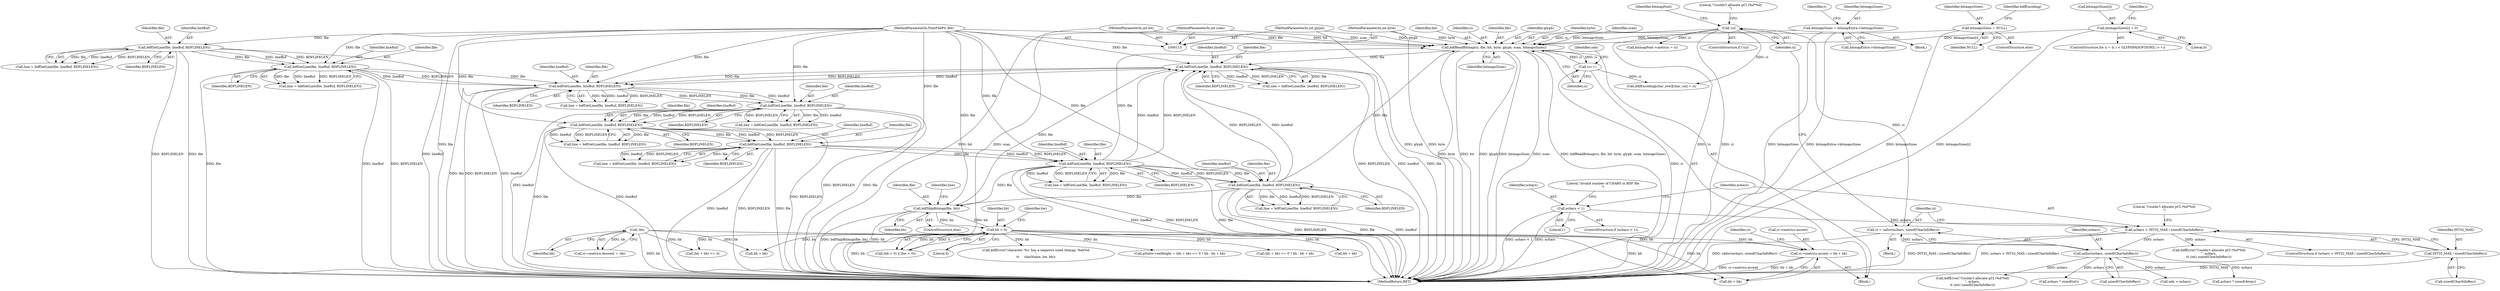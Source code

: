 digraph "0_libxfont_4d024ac10f964f6bd372ae0dd14f02772a6e5f63@integer" {
"1000893" [label="(Call,ci->metrics.ascent = bh + bb)"];
"1000738" [label="(Call,bh < 0)"];
"1000935" [label="(Call,bdfSkipBitmap(file, bh))"];
"1000753" [label="(Call,bdfGetLine(file, lineBuf, BDFLINELEN))"];
"1000709" [label="(Call,bdfGetLine(file, lineBuf, BDFLINELEN))"];
"1000676" [label="(Call,bdfGetLine(file, lineBuf, BDFLINELEN))"];
"1000634" [label="(Call,bdfGetLine(file, lineBuf, BDFLINELEN))"];
"1000408" [label="(Call,bdfGetLine(file, lineBuf, BDFLINELEN))"];
"1000940" [label="(Call,bdfGetLine(file, lineBuf, BDFLINELEN))"];
"1000922" [label="(Call,bdfReadBitmap(ci, file, bit, byte, glyph, scan, bitmapsSizes))"];
"1000930" [label="(Call,ci++)"];
"1000250" [label="(Call,!ci)"];
"1000243" [label="(Call,ci = calloc(nchars, sizeof(CharInfoRec)))"];
"1000245" [label="(Call,calloc(nchars, sizeof(CharInfoRec)))"];
"1000228" [label="(Call,nchars > INT32_MAX / sizeof(CharInfoRec))"];
"1000219" [label="(Call,nchars < 1)"];
"1000230" [label="(Call,INT32_MAX / sizeof(CharInfoRec))"];
"1000799" [label="(Call,bdfGetLine(file, lineBuf, BDFLINELEN))"];
"1000116" [label="(MethodParameterIn,FontFilePtr file)"];
"1000119" [label="(MethodParameterIn,int bit)"];
"1000120" [label="(MethodParameterIn,int byte)"];
"1000121" [label="(MethodParameterIn,int glyph)"];
"1000122" [label="(MethodParameterIn,int scan)"];
"1000159" [label="(Call,bitmapsSizes = bitmapExtra->bitmapsSizes)"];
"1000179" [label="(Call,bitmapsSizes = NULL)"];
"1000173" [label="(Call,bitmapsSizes[i] = 0)"];
"1000321" [label="(Call,bdfGetLine(file, lineBuf, BDFLINELEN))"];
"1000196" [label="(Call,bdfGetLine(file, lineBuf, BDFLINELEN))"];
"1000908" [label="(Call,-bb)"];
"1000755" [label="(Identifier,lineBuf)"];
"1000679" [label="(Identifier,BDFLINELEN)"];
"1000637" [label="(Identifier,BDFLINELEN)"];
"1000754" [label="(Identifier,file)"];
"1000219" [label="(Call,nchars < 1)"];
"1000707" [label="(Call,line = bdfGetLine(file, lineBuf, BDFLINELEN))"];
"1000710" [label="(Identifier,file)"];
"1000870" [label="(Call,bh + bb)"];
"1000632" [label="(Call,line = bdfGetLine(file, lineBuf, BDFLINELEN))"];
"1000933" [label="(Identifier,ndx)"];
"1000261" [label="(Call,bitmapFont->metrics = ci)"];
"1000712" [label="(Identifier,BDFLINELEN)"];
"1000164" [label="(ControlStructure,for (i = 0; i < GLYPHPADOPTIONS; i++))"];
"1000927" [label="(Identifier,glyph)"];
"1000711" [label="(Identifier,lineBuf)"];
"1000166" [label="(Identifier,i)"];
"1000324" [label="(Identifier,BDFLINELEN)"];
"1000943" [label="(Identifier,BDFLINELEN)"];
"1000123" [label="(Block,)"];
"1000756" [label="(Identifier,BDFLINELEN)"];
"1000936" [label="(Identifier,file)"];
"1000231" [label="(Identifier,INT32_MAX)"];
"1000636" [label="(Identifier,lineBuf)"];
"1000220" [label="(Identifier,nchars)"];
"1000676" [label="(Call,bdfGetLine(file, lineBuf, BDFLINELEN))"];
"1000939" [label="(Identifier,line)"];
"1000738" [label="(Call,bh < 0)"];
"1000322" [label="(Identifier,file)"];
"1000243" [label="(Call,ci = calloc(nchars, sizeof(CharInfoRec)))"];
"1000876" [label="(Block,)"];
"1000236" [label="(Literal,\"Couldn't allocate pCI (%d*%d)\n\")"];
"1000864" [label="(Call,(bh + bb) <= 0)"];
"1000674" [label="(Call,line = bdfGetLine(file, lineBuf, BDFLINELEN))"];
"1000922" [label="(Call,bdfReadBitmap(ci, file, bit, byte, glyph, scan, bitmapsSizes))"];
"1000300" [label="(Call,nchars * sizeof(int))"];
"1000940" [label="(Call,bdfGetLine(file, lineBuf, BDFLINELEN))"];
"1000678" [label="(Identifier,lineBuf)"];
"1000709" [label="(Call,bdfGetLine(file, lineBuf, BDFLINELEN))"];
"1000623" [label="(Call,bdfEncoding[char_row][char_col] = ci)"];
"1000198" [label="(Identifier,lineBuf)"];
"1000160" [label="(Identifier,bitmapsSizes)"];
"1000634" [label="(Call,bdfGetLine(file, lineBuf, BDFLINELEN))"];
"1000197" [label="(Identifier,file)"];
"1000753" [label="(Call,bdfGetLine(file, lineBuf, BDFLINELEN))"];
"1000228" [label="(Call,nchars > INT32_MAX / sizeof(CharInfoRec))"];
"1000119" [label="(MethodParameterIn,int bit)"];
"1000224" [label="(Literal,\"invalid number of CHARS in BDF file\n\")"];
"1000410" [label="(Identifier,lineBuf)"];
"1000180" [label="(Identifier,bitmapsSizes)"];
"1000737" [label="(Call,(bh < 0) || (bw < 0))"];
"1000218" [label="(ControlStructure,if (nchars < 1))"];
"1000121" [label="(MethodParameterIn,int glyph)"];
"1000194" [label="(Call,line = bdfGetLine(file, lineBuf, BDFLINELEN))"];
"1000797" [label="(Call,line = bdfGetLine(file, lineBuf, BDFLINELEN))"];
"1000179" [label="(Call,bitmapsSizes = NULL)"];
"1000159" [label="(Call,bitmapsSizes = bitmapExtra->bitmapsSizes)"];
"1000245" [label="(Call,calloc(nchars, sizeof(CharInfoRec)))"];
"1000244" [label="(Identifier,ci)"];
"1000930" [label="(Call,ci++)"];
"1000253" [label="(Call,bdfError(\"Couldn't allocate pCI (%d*%d)\n\", nchars,\n\t\t (int) sizeof(CharInfoRec)))"];
"1000408" [label="(Call,bdfGetLine(file, lineBuf, BDFLINELEN))"];
"1000409" [label="(Identifier,file)"];
"1000229" [label="(Identifier,nchars)"];
"1000177" [label="(Literal,0)"];
"1000801" [label="(Identifier,lineBuf)"];
"1000909" [label="(Identifier,bb)"];
"1000274" [label="(Call,nchars * sizeof(Atom))"];
"1000934" [label="(ControlStructure,else)"];
"1000937" [label="(Identifier,bh)"];
"1000926" [label="(Identifier,byte)"];
"1000251" [label="(Identifier,ci)"];
"1000942" [label="(Identifier,lineBuf)"];
"1000230" [label="(Call,INT32_MAX / sizeof(CharInfoRec))"];
"1000893" [label="(Call,ci->metrics.ascent = bh + bb)"];
"1000928" [label="(Identifier,scan)"];
"1001224" [label="(MethodReturn,RET)"];
"1000227" [label="(ControlStructure,if (nchars > INT32_MAX / sizeof(CharInfoRec)))"];
"1000411" [label="(Identifier,BDFLINELEN)"];
"1000196" [label="(Call,bdfGetLine(file, lineBuf, BDFLINELEN))"];
"1000323" [label="(Identifier,lineBuf)"];
"1000249" [label="(ControlStructure,if (!ci))"];
"1000929" [label="(Identifier,bitmapsSizes)"];
"1000174" [label="(Call,bitmapsSizes[i])"];
"1000250" [label="(Call,!ci)"];
"1000925" [label="(Identifier,bit)"];
"1000247" [label="(Call,sizeof(CharInfoRec))"];
"1000923" [label="(Identifier,ci)"];
"1000173" [label="(Call,bitmapsSizes[i] = 0)"];
"1000361" [label="(Call,ndx < nchars)"];
"1000246" [label="(Identifier,nchars)"];
"1000800" [label="(Identifier,file)"];
"1000120" [label="(MethodParameterIn,int byte)"];
"1000899" [label="(Call,bh + bb)"];
"1000908" [label="(Call,-bb)"];
"1000232" [label="(Call,sizeof(CharInfoRec))"];
"1000802" [label="(Identifier,BDFLINELEN)"];
"1000158" [label="(Block,)"];
"1000740" [label="(Literal,0)"];
"1000235" [label="(Call,bdfError(\"Couldn't allocate pCI (%d*%d)\n\", nchars,\n\t\t (int) sizeof(CharInfoRec)))"];
"1000745" [label="(Call,bdfError(\"character '%s' has a negative sized bitmap, %dx%d\n\",\n\t\t     charName, bw, bh))"];
"1000859" [label="(Call,pState->exHeight = (bh + bb) <= 0 ? bh : bh + bb)"];
"1000321" [label="(Call,bdfGetLine(file, lineBuf, BDFLINELEN))"];
"1000199" [label="(Identifier,BDFLINELEN)"];
"1000751" [label="(Call,line = bdfGetLine(file, lineBuf, BDFLINELEN))"];
"1000319" [label="(Call,line = bdfGetLine(file, lineBuf, BDFLINELEN))"];
"1000406" [label="(Call,line = bdfGetLine(file, lineBuf, BDFLINELEN))"];
"1000938" [label="(Call,line = bdfGetLine(file, lineBuf, BDFLINELEN))"];
"1000161" [label="(Call,bitmapExtra->bitmapsSizes)"];
"1000863" [label="(Call,(bh + bb) <= 0 ? bh : bh + bb)"];
"1000263" [label="(Identifier,bitmapFont)"];
"1000178" [label="(ControlStructure,else)"];
"1000865" [label="(Call,bh + bb)"];
"1000739" [label="(Identifier,bh)"];
"1000941" [label="(Identifier,file)"];
"1000902" [label="(Call,ci->metrics.descent = -bb)"];
"1000116" [label="(MethodParameterIn,FontFilePtr file)"];
"1000677" [label="(Identifier,file)"];
"1000221" [label="(Literal,1)"];
"1000924" [label="(Identifier,file)"];
"1000935" [label="(Call,bdfSkipBitmap(file, bh))"];
"1000894" [label="(Call,ci->metrics.ascent)"];
"1000799" [label="(Call,bdfGetLine(file, lineBuf, BDFLINELEN))"];
"1000254" [label="(Literal,\"Couldn't allocate pCI (%d*%d)\n\")"];
"1000183" [label="(Identifier,bdfEncoding)"];
"1000742" [label="(Identifier,bw)"];
"1000181" [label="(Identifier,NULL)"];
"1000905" [label="(Identifier,ci)"];
"1000122" [label="(MethodParameterIn,int scan)"];
"1000635" [label="(Identifier,file)"];
"1000172" [label="(Identifier,i)"];
"1000931" [label="(Identifier,ci)"];
"1000893" -> "1000876"  [label="AST: "];
"1000893" -> "1000899"  [label="CFG: "];
"1000894" -> "1000893"  [label="AST: "];
"1000899" -> "1000893"  [label="AST: "];
"1000905" -> "1000893"  [label="CFG: "];
"1000893" -> "1001224"  [label="DDG: bh + bb"];
"1000893" -> "1001224"  [label="DDG: ci->metrics.ascent"];
"1000738" -> "1000893"  [label="DDG: bh"];
"1000908" -> "1000893"  [label="DDG: bb"];
"1000738" -> "1000737"  [label="AST: "];
"1000738" -> "1000740"  [label="CFG: "];
"1000739" -> "1000738"  [label="AST: "];
"1000740" -> "1000738"  [label="AST: "];
"1000742" -> "1000738"  [label="CFG: "];
"1000737" -> "1000738"  [label="CFG: "];
"1000738" -> "1001224"  [label="DDG: bh"];
"1000738" -> "1000737"  [label="DDG: bh"];
"1000738" -> "1000737"  [label="DDG: 0"];
"1000935" -> "1000738"  [label="DDG: bh"];
"1000738" -> "1000745"  [label="DDG: bh"];
"1000738" -> "1000859"  [label="DDG: bh"];
"1000738" -> "1000864"  [label="DDG: bh"];
"1000738" -> "1000865"  [label="DDG: bh"];
"1000738" -> "1000863"  [label="DDG: bh"];
"1000738" -> "1000870"  [label="DDG: bh"];
"1000738" -> "1000899"  [label="DDG: bh"];
"1000738" -> "1000935"  [label="DDG: bh"];
"1000935" -> "1000934"  [label="AST: "];
"1000935" -> "1000937"  [label="CFG: "];
"1000936" -> "1000935"  [label="AST: "];
"1000937" -> "1000935"  [label="AST: "];
"1000939" -> "1000935"  [label="CFG: "];
"1000935" -> "1001224"  [label="DDG: bdfSkipBitmap(file, bh)"];
"1000935" -> "1001224"  [label="DDG: bh"];
"1000753" -> "1000935"  [label="DDG: file"];
"1000799" -> "1000935"  [label="DDG: file"];
"1000116" -> "1000935"  [label="DDG: file"];
"1000935" -> "1000940"  [label="DDG: file"];
"1000753" -> "1000751"  [label="AST: "];
"1000753" -> "1000756"  [label="CFG: "];
"1000754" -> "1000753"  [label="AST: "];
"1000755" -> "1000753"  [label="AST: "];
"1000756" -> "1000753"  [label="AST: "];
"1000751" -> "1000753"  [label="CFG: "];
"1000753" -> "1001224"  [label="DDG: file"];
"1000753" -> "1001224"  [label="DDG: lineBuf"];
"1000753" -> "1001224"  [label="DDG: BDFLINELEN"];
"1000753" -> "1000751"  [label="DDG: file"];
"1000753" -> "1000751"  [label="DDG: lineBuf"];
"1000753" -> "1000751"  [label="DDG: BDFLINELEN"];
"1000709" -> "1000753"  [label="DDG: file"];
"1000709" -> "1000753"  [label="DDG: lineBuf"];
"1000709" -> "1000753"  [label="DDG: BDFLINELEN"];
"1000116" -> "1000753"  [label="DDG: file"];
"1000753" -> "1000799"  [label="DDG: file"];
"1000753" -> "1000799"  [label="DDG: lineBuf"];
"1000753" -> "1000799"  [label="DDG: BDFLINELEN"];
"1000753" -> "1000922"  [label="DDG: file"];
"1000753" -> "1000940"  [label="DDG: lineBuf"];
"1000753" -> "1000940"  [label="DDG: BDFLINELEN"];
"1000709" -> "1000707"  [label="AST: "];
"1000709" -> "1000712"  [label="CFG: "];
"1000710" -> "1000709"  [label="AST: "];
"1000711" -> "1000709"  [label="AST: "];
"1000712" -> "1000709"  [label="AST: "];
"1000707" -> "1000709"  [label="CFG: "];
"1000709" -> "1001224"  [label="DDG: lineBuf"];
"1000709" -> "1001224"  [label="DDG: BDFLINELEN"];
"1000709" -> "1001224"  [label="DDG: file"];
"1000709" -> "1000707"  [label="DDG: file"];
"1000709" -> "1000707"  [label="DDG: lineBuf"];
"1000709" -> "1000707"  [label="DDG: BDFLINELEN"];
"1000676" -> "1000709"  [label="DDG: file"];
"1000676" -> "1000709"  [label="DDG: lineBuf"];
"1000676" -> "1000709"  [label="DDG: BDFLINELEN"];
"1000116" -> "1000709"  [label="DDG: file"];
"1000676" -> "1000674"  [label="AST: "];
"1000676" -> "1000679"  [label="CFG: "];
"1000677" -> "1000676"  [label="AST: "];
"1000678" -> "1000676"  [label="AST: "];
"1000679" -> "1000676"  [label="AST: "];
"1000674" -> "1000676"  [label="CFG: "];
"1000676" -> "1001224"  [label="DDG: lineBuf"];
"1000676" -> "1001224"  [label="DDG: file"];
"1000676" -> "1001224"  [label="DDG: BDFLINELEN"];
"1000676" -> "1000674"  [label="DDG: file"];
"1000676" -> "1000674"  [label="DDG: lineBuf"];
"1000676" -> "1000674"  [label="DDG: BDFLINELEN"];
"1000634" -> "1000676"  [label="DDG: file"];
"1000634" -> "1000676"  [label="DDG: lineBuf"];
"1000634" -> "1000676"  [label="DDG: BDFLINELEN"];
"1000116" -> "1000676"  [label="DDG: file"];
"1000634" -> "1000632"  [label="AST: "];
"1000634" -> "1000637"  [label="CFG: "];
"1000635" -> "1000634"  [label="AST: "];
"1000636" -> "1000634"  [label="AST: "];
"1000637" -> "1000634"  [label="AST: "];
"1000632" -> "1000634"  [label="CFG: "];
"1000634" -> "1001224"  [label="DDG: BDFLINELEN"];
"1000634" -> "1001224"  [label="DDG: file"];
"1000634" -> "1001224"  [label="DDG: lineBuf"];
"1000634" -> "1000632"  [label="DDG: file"];
"1000634" -> "1000632"  [label="DDG: lineBuf"];
"1000634" -> "1000632"  [label="DDG: BDFLINELEN"];
"1000408" -> "1000634"  [label="DDG: file"];
"1000408" -> "1000634"  [label="DDG: lineBuf"];
"1000408" -> "1000634"  [label="DDG: BDFLINELEN"];
"1000116" -> "1000634"  [label="DDG: file"];
"1000408" -> "1000406"  [label="AST: "];
"1000408" -> "1000411"  [label="CFG: "];
"1000409" -> "1000408"  [label="AST: "];
"1000410" -> "1000408"  [label="AST: "];
"1000411" -> "1000408"  [label="AST: "];
"1000406" -> "1000408"  [label="CFG: "];
"1000408" -> "1001224"  [label="DDG: BDFLINELEN"];
"1000408" -> "1001224"  [label="DDG: file"];
"1000408" -> "1001224"  [label="DDG: lineBuf"];
"1000408" -> "1000406"  [label="DDG: file"];
"1000408" -> "1000406"  [label="DDG: lineBuf"];
"1000408" -> "1000406"  [label="DDG: BDFLINELEN"];
"1000940" -> "1000408"  [label="DDG: file"];
"1000940" -> "1000408"  [label="DDG: lineBuf"];
"1000940" -> "1000408"  [label="DDG: BDFLINELEN"];
"1000321" -> "1000408"  [label="DDG: file"];
"1000321" -> "1000408"  [label="DDG: lineBuf"];
"1000321" -> "1000408"  [label="DDG: BDFLINELEN"];
"1000116" -> "1000408"  [label="DDG: file"];
"1000940" -> "1000938"  [label="AST: "];
"1000940" -> "1000943"  [label="CFG: "];
"1000941" -> "1000940"  [label="AST: "];
"1000942" -> "1000940"  [label="AST: "];
"1000943" -> "1000940"  [label="AST: "];
"1000938" -> "1000940"  [label="CFG: "];
"1000940" -> "1001224"  [label="DDG: lineBuf"];
"1000940" -> "1001224"  [label="DDG: file"];
"1000940" -> "1001224"  [label="DDG: BDFLINELEN"];
"1000940" -> "1000938"  [label="DDG: file"];
"1000940" -> "1000938"  [label="DDG: lineBuf"];
"1000940" -> "1000938"  [label="DDG: BDFLINELEN"];
"1000922" -> "1000940"  [label="DDG: file"];
"1000116" -> "1000940"  [label="DDG: file"];
"1000799" -> "1000940"  [label="DDG: lineBuf"];
"1000799" -> "1000940"  [label="DDG: BDFLINELEN"];
"1000922" -> "1000876"  [label="AST: "];
"1000922" -> "1000929"  [label="CFG: "];
"1000923" -> "1000922"  [label="AST: "];
"1000924" -> "1000922"  [label="AST: "];
"1000925" -> "1000922"  [label="AST: "];
"1000926" -> "1000922"  [label="AST: "];
"1000927" -> "1000922"  [label="AST: "];
"1000928" -> "1000922"  [label="AST: "];
"1000929" -> "1000922"  [label="AST: "];
"1000931" -> "1000922"  [label="CFG: "];
"1000922" -> "1001224"  [label="DDG: byte"];
"1000922" -> "1001224"  [label="DDG: bit"];
"1000922" -> "1001224"  [label="DDG: glyph"];
"1000922" -> "1001224"  [label="DDG: bitmapsSizes"];
"1000922" -> "1001224"  [label="DDG: scan"];
"1000922" -> "1001224"  [label="DDG: bdfReadBitmap(ci, file, bit, byte, glyph, scan, bitmapsSizes)"];
"1000930" -> "1000922"  [label="DDG: ci"];
"1000250" -> "1000922"  [label="DDG: ci"];
"1000799" -> "1000922"  [label="DDG: file"];
"1000116" -> "1000922"  [label="DDG: file"];
"1000119" -> "1000922"  [label="DDG: bit"];
"1000120" -> "1000922"  [label="DDG: byte"];
"1000121" -> "1000922"  [label="DDG: glyph"];
"1000122" -> "1000922"  [label="DDG: scan"];
"1000159" -> "1000922"  [label="DDG: bitmapsSizes"];
"1000179" -> "1000922"  [label="DDG: bitmapsSizes"];
"1000173" -> "1000922"  [label="DDG: bitmapsSizes[i]"];
"1000922" -> "1000930"  [label="DDG: ci"];
"1000930" -> "1000876"  [label="AST: "];
"1000930" -> "1000931"  [label="CFG: "];
"1000931" -> "1000930"  [label="AST: "];
"1000933" -> "1000930"  [label="CFG: "];
"1000930" -> "1001224"  [label="DDG: ci"];
"1000930" -> "1000623"  [label="DDG: ci"];
"1000250" -> "1000249"  [label="AST: "];
"1000250" -> "1000251"  [label="CFG: "];
"1000251" -> "1000250"  [label="AST: "];
"1000254" -> "1000250"  [label="CFG: "];
"1000263" -> "1000250"  [label="CFG: "];
"1000250" -> "1001224"  [label="DDG: ci"];
"1000250" -> "1001224"  [label="DDG: !ci"];
"1000243" -> "1000250"  [label="DDG: ci"];
"1000250" -> "1000261"  [label="DDG: ci"];
"1000250" -> "1000623"  [label="DDG: ci"];
"1000243" -> "1000123"  [label="AST: "];
"1000243" -> "1000245"  [label="CFG: "];
"1000244" -> "1000243"  [label="AST: "];
"1000245" -> "1000243"  [label="AST: "];
"1000251" -> "1000243"  [label="CFG: "];
"1000243" -> "1001224"  [label="DDG: calloc(nchars, sizeof(CharInfoRec))"];
"1000245" -> "1000243"  [label="DDG: nchars"];
"1000245" -> "1000247"  [label="CFG: "];
"1000246" -> "1000245"  [label="AST: "];
"1000247" -> "1000245"  [label="AST: "];
"1000228" -> "1000245"  [label="DDG: nchars"];
"1000245" -> "1000253"  [label="DDG: nchars"];
"1000245" -> "1000274"  [label="DDG: nchars"];
"1000245" -> "1000300"  [label="DDG: nchars"];
"1000245" -> "1000361"  [label="DDG: nchars"];
"1000228" -> "1000227"  [label="AST: "];
"1000228" -> "1000230"  [label="CFG: "];
"1000229" -> "1000228"  [label="AST: "];
"1000230" -> "1000228"  [label="AST: "];
"1000236" -> "1000228"  [label="CFG: "];
"1000244" -> "1000228"  [label="CFG: "];
"1000228" -> "1001224"  [label="DDG: nchars > INT32_MAX / sizeof(CharInfoRec)"];
"1000228" -> "1001224"  [label="DDG: INT32_MAX / sizeof(CharInfoRec)"];
"1000219" -> "1000228"  [label="DDG: nchars"];
"1000230" -> "1000228"  [label="DDG: INT32_MAX"];
"1000228" -> "1000235"  [label="DDG: nchars"];
"1000219" -> "1000218"  [label="AST: "];
"1000219" -> "1000221"  [label="CFG: "];
"1000220" -> "1000219"  [label="AST: "];
"1000221" -> "1000219"  [label="AST: "];
"1000224" -> "1000219"  [label="CFG: "];
"1000229" -> "1000219"  [label="CFG: "];
"1000219" -> "1001224"  [label="DDG: nchars < 1"];
"1000219" -> "1001224"  [label="DDG: nchars"];
"1000230" -> "1000232"  [label="CFG: "];
"1000231" -> "1000230"  [label="AST: "];
"1000232" -> "1000230"  [label="AST: "];
"1000230" -> "1001224"  [label="DDG: INT32_MAX"];
"1000799" -> "1000797"  [label="AST: "];
"1000799" -> "1000802"  [label="CFG: "];
"1000800" -> "1000799"  [label="AST: "];
"1000801" -> "1000799"  [label="AST: "];
"1000802" -> "1000799"  [label="AST: "];
"1000797" -> "1000799"  [label="CFG: "];
"1000799" -> "1001224"  [label="DDG: BDFLINELEN"];
"1000799" -> "1001224"  [label="DDG: file"];
"1000799" -> "1001224"  [label="DDG: lineBuf"];
"1000799" -> "1000797"  [label="DDG: file"];
"1000799" -> "1000797"  [label="DDG: lineBuf"];
"1000799" -> "1000797"  [label="DDG: BDFLINELEN"];
"1000116" -> "1000799"  [label="DDG: file"];
"1000116" -> "1000115"  [label="AST: "];
"1000116" -> "1001224"  [label="DDG: file"];
"1000116" -> "1000196"  [label="DDG: file"];
"1000116" -> "1000321"  [label="DDG: file"];
"1000119" -> "1000115"  [label="AST: "];
"1000119" -> "1001224"  [label="DDG: bit"];
"1000120" -> "1000115"  [label="AST: "];
"1000120" -> "1001224"  [label="DDG: byte"];
"1000121" -> "1000115"  [label="AST: "];
"1000121" -> "1001224"  [label="DDG: glyph"];
"1000122" -> "1000115"  [label="AST: "];
"1000122" -> "1001224"  [label="DDG: scan"];
"1000159" -> "1000158"  [label="AST: "];
"1000159" -> "1000161"  [label="CFG: "];
"1000160" -> "1000159"  [label="AST: "];
"1000161" -> "1000159"  [label="AST: "];
"1000166" -> "1000159"  [label="CFG: "];
"1000159" -> "1001224"  [label="DDG: bitmapsSizes"];
"1000159" -> "1001224"  [label="DDG: bitmapExtra->bitmapsSizes"];
"1000179" -> "1000178"  [label="AST: "];
"1000179" -> "1000181"  [label="CFG: "];
"1000180" -> "1000179"  [label="AST: "];
"1000181" -> "1000179"  [label="AST: "];
"1000183" -> "1000179"  [label="CFG: "];
"1000179" -> "1001224"  [label="DDG: bitmapsSizes"];
"1000173" -> "1000164"  [label="AST: "];
"1000173" -> "1000177"  [label="CFG: "];
"1000174" -> "1000173"  [label="AST: "];
"1000177" -> "1000173"  [label="AST: "];
"1000172" -> "1000173"  [label="CFG: "];
"1000173" -> "1001224"  [label="DDG: bitmapsSizes[i]"];
"1000321" -> "1000319"  [label="AST: "];
"1000321" -> "1000324"  [label="CFG: "];
"1000322" -> "1000321"  [label="AST: "];
"1000323" -> "1000321"  [label="AST: "];
"1000324" -> "1000321"  [label="AST: "];
"1000319" -> "1000321"  [label="CFG: "];
"1000321" -> "1001224"  [label="DDG: BDFLINELEN"];
"1000321" -> "1001224"  [label="DDG: file"];
"1000321" -> "1001224"  [label="DDG: lineBuf"];
"1000321" -> "1000319"  [label="DDG: file"];
"1000321" -> "1000319"  [label="DDG: lineBuf"];
"1000321" -> "1000319"  [label="DDG: BDFLINELEN"];
"1000196" -> "1000321"  [label="DDG: file"];
"1000196" -> "1000321"  [label="DDG: lineBuf"];
"1000196" -> "1000321"  [label="DDG: BDFLINELEN"];
"1000196" -> "1000194"  [label="AST: "];
"1000196" -> "1000199"  [label="CFG: "];
"1000197" -> "1000196"  [label="AST: "];
"1000198" -> "1000196"  [label="AST: "];
"1000199" -> "1000196"  [label="AST: "];
"1000194" -> "1000196"  [label="CFG: "];
"1000196" -> "1001224"  [label="DDG: file"];
"1000196" -> "1001224"  [label="DDG: BDFLINELEN"];
"1000196" -> "1001224"  [label="DDG: lineBuf"];
"1000196" -> "1000194"  [label="DDG: file"];
"1000196" -> "1000194"  [label="DDG: lineBuf"];
"1000196" -> "1000194"  [label="DDG: BDFLINELEN"];
"1000908" -> "1000902"  [label="AST: "];
"1000908" -> "1000909"  [label="CFG: "];
"1000909" -> "1000908"  [label="AST: "];
"1000902" -> "1000908"  [label="CFG: "];
"1000908" -> "1001224"  [label="DDG: bb"];
"1000908" -> "1000864"  [label="DDG: bb"];
"1000908" -> "1000865"  [label="DDG: bb"];
"1000908" -> "1000899"  [label="DDG: bb"];
"1000908" -> "1000902"  [label="DDG: bb"];
}
